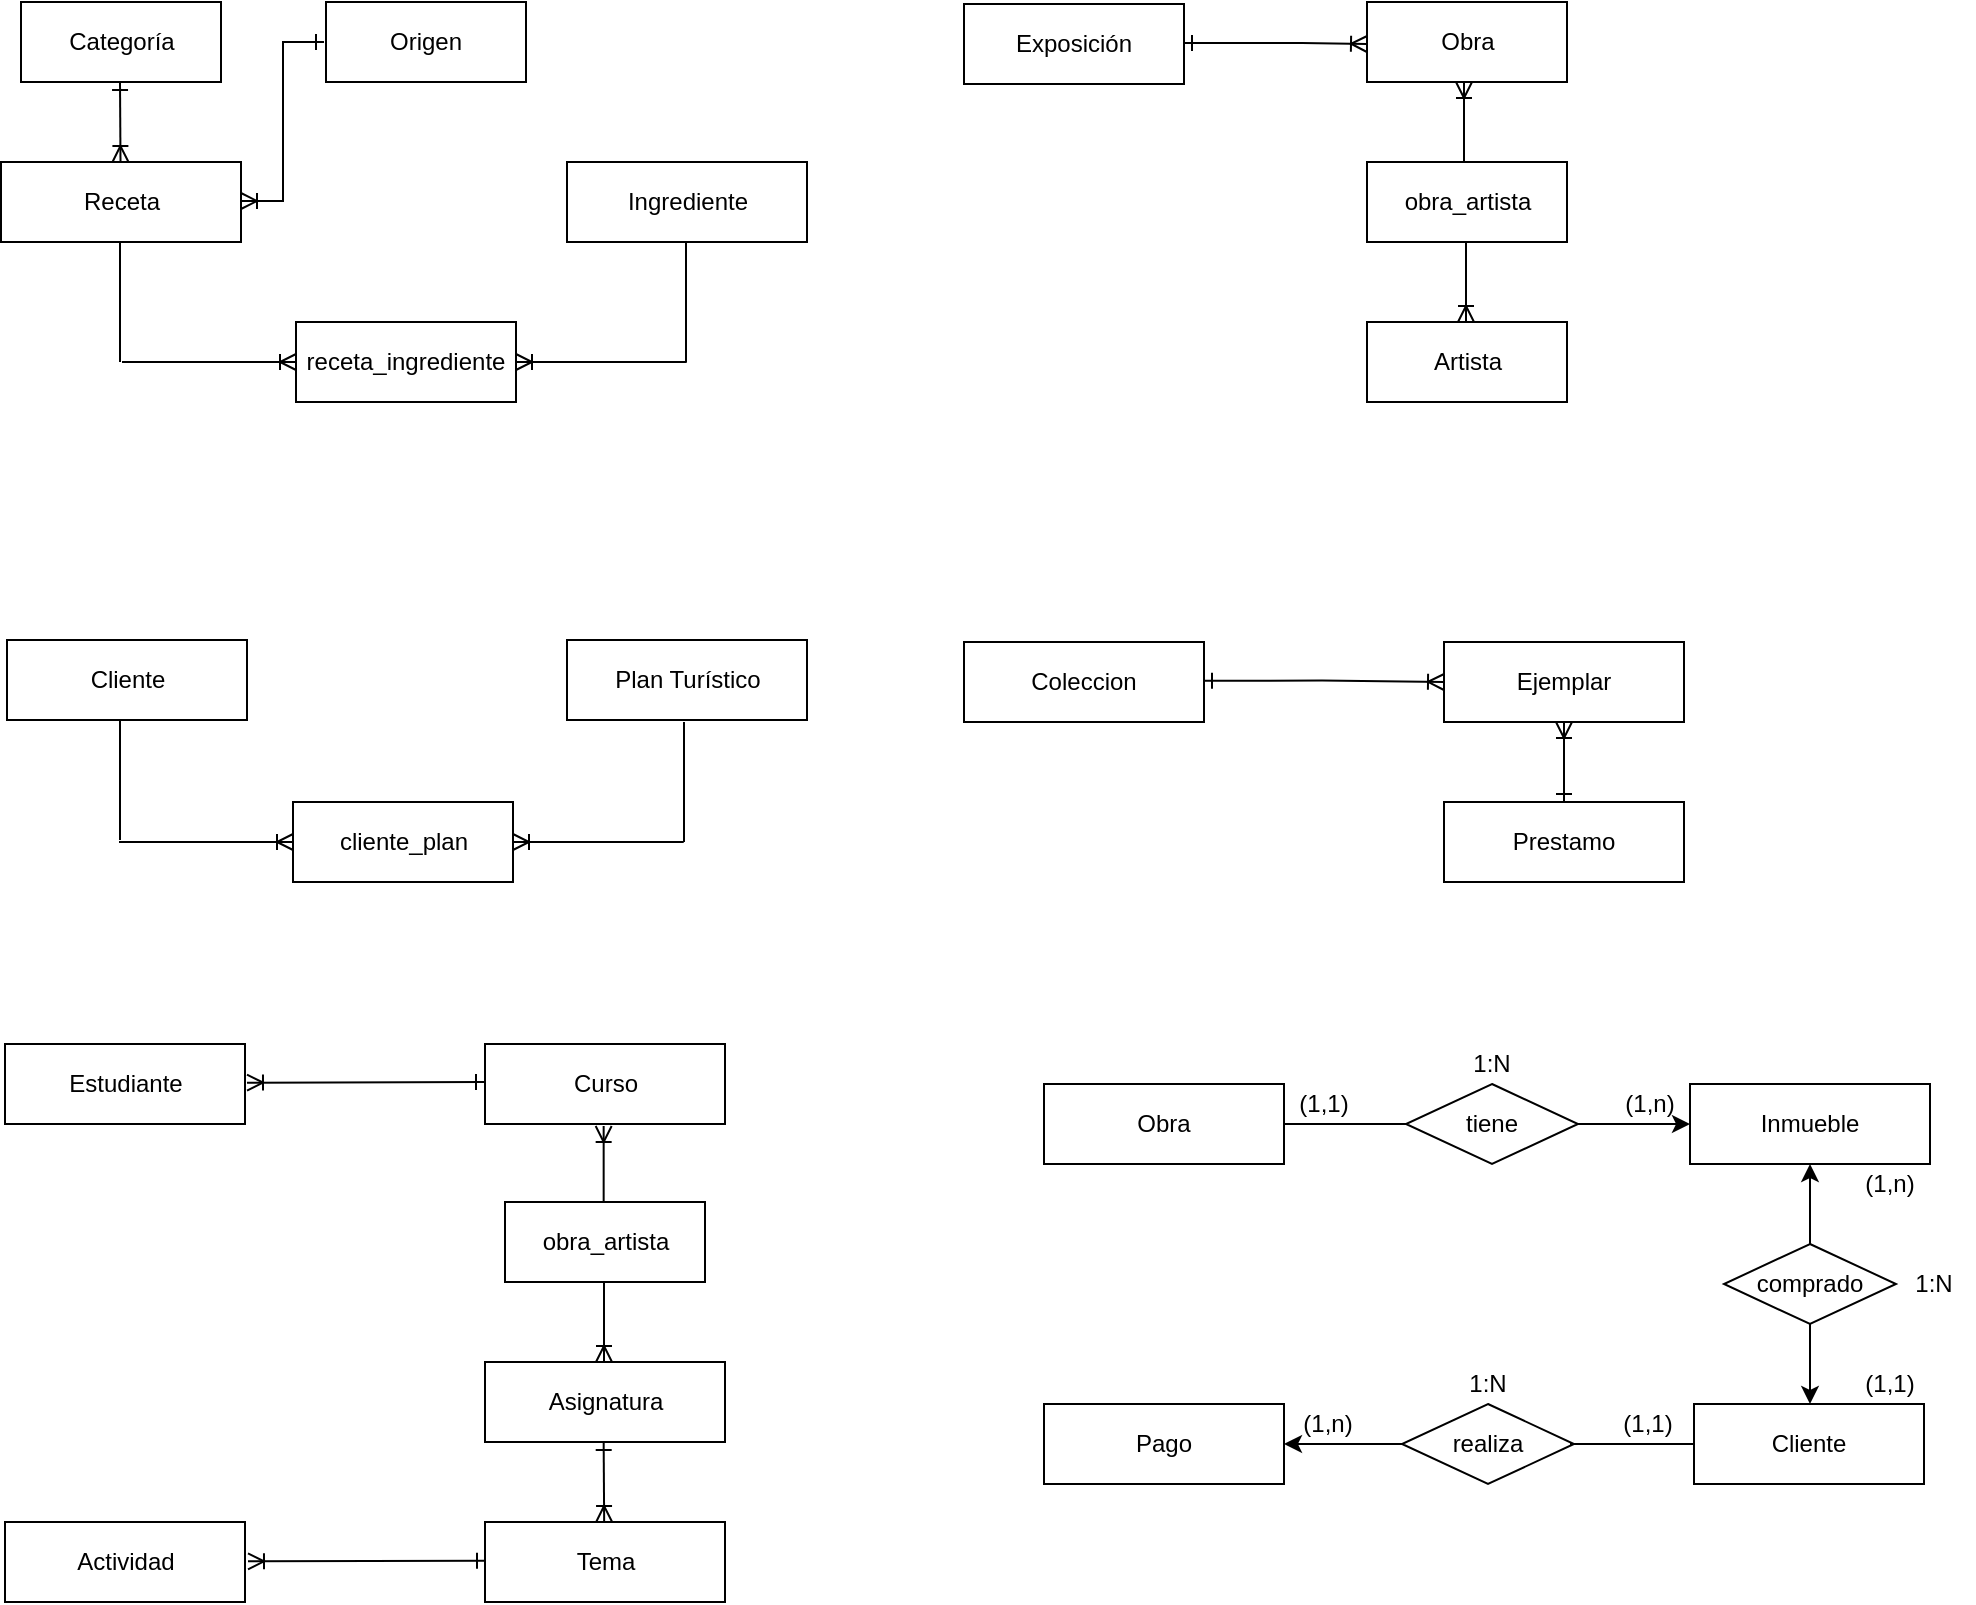 <mxfile version="13.8.8" type="device"><diagram id="QDwfMAaOv9YPa3tTVYXl" name="Page-1"><mxGraphModel dx="1106" dy="628" grid="1" gridSize="10" guides="1" tooltips="1" connect="1" arrows="1" fold="1" page="1" pageScale="1" pageWidth="1169" pageHeight="827" math="0" shadow="0"><root><mxCell id="0"/><mxCell id="1" parent="0"/><mxCell id="yz_Q7O2D47IsF6743ycP-1" value="Receta" style="rounded=0;whiteSpace=wrap;html=1;" parent="1" vertex="1"><mxGeometry x="38.5" y="120" width="120" height="40" as="geometry"/></mxCell><mxCell id="yz_Q7O2D47IsF6743ycP-2" value="Ingrediente" style="rounded=0;whiteSpace=wrap;html=1;" parent="1" vertex="1"><mxGeometry x="321.5" y="120" width="120" height="40" as="geometry"/></mxCell><mxCell id="zBXVDLr_ThhgMvT04NJx-2" value="Artista" style="rounded=0;whiteSpace=wrap;html=1;" parent="1" vertex="1"><mxGeometry x="721.5" y="200" width="100" height="40" as="geometry"/></mxCell><mxCell id="zBXVDLr_ThhgMvT04NJx-3" value="Obra" style="rounded=0;whiteSpace=wrap;html=1;" parent="1" vertex="1"><mxGeometry x="721.5" y="40" width="100" height="40" as="geometry"/></mxCell><mxCell id="zBXVDLr_ThhgMvT04NJx-4" value="Exposición" style="rounded=0;whiteSpace=wrap;html=1;" parent="1" vertex="1"><mxGeometry x="520" y="41" width="110" height="40" as="geometry"/></mxCell><mxCell id="zBXVDLr_ThhgMvT04NJx-43" value="Cliente" style="rounded=0;whiteSpace=wrap;html=1;" parent="1" vertex="1"><mxGeometry x="41.5" y="359" width="120" height="40" as="geometry"/></mxCell><mxCell id="zBXVDLr_ThhgMvT04NJx-44" value="Plan Turístico" style="rounded=0;whiteSpace=wrap;html=1;" parent="1" vertex="1"><mxGeometry x="321.5" y="359" width="120" height="40" as="geometry"/></mxCell><mxCell id="vBdCr_YBbjcOQfCqXYDW-14" value="Coleccion" style="rounded=0;whiteSpace=wrap;html=1;" vertex="1" parent="1"><mxGeometry x="520" y="360" width="120" height="40" as="geometry"/></mxCell><mxCell id="vBdCr_YBbjcOQfCqXYDW-15" value="Prestamo" style="rounded=0;whiteSpace=wrap;html=1;" vertex="1" parent="1"><mxGeometry x="760" y="440" width="120" height="40" as="geometry"/></mxCell><mxCell id="vBdCr_YBbjcOQfCqXYDW-18" value="Ejemplar" style="rounded=0;whiteSpace=wrap;html=1;" vertex="1" parent="1"><mxGeometry x="760" y="360" width="120" height="40" as="geometry"/></mxCell><mxCell id="vBdCr_YBbjcOQfCqXYDW-49" value="Estudiante" style="rounded=0;whiteSpace=wrap;html=1;fillColor=none;" vertex="1" parent="1"><mxGeometry x="40.5" y="561" width="120" height="40" as="geometry"/></mxCell><mxCell id="vBdCr_YBbjcOQfCqXYDW-50" value="Curso" style="rounded=0;whiteSpace=wrap;html=1;fillColor=none;" vertex="1" parent="1"><mxGeometry x="280.5" y="561" width="120" height="40" as="geometry"/></mxCell><mxCell id="vBdCr_YBbjcOQfCqXYDW-51" value="Asignatura" style="rounded=0;whiteSpace=wrap;html=1;fillColor=none;" vertex="1" parent="1"><mxGeometry x="280.5" y="720" width="120" height="40" as="geometry"/></mxCell><mxCell id="vBdCr_YBbjcOQfCqXYDW-52" value="Tema" style="rounded=0;whiteSpace=wrap;html=1;fillColor=none;" vertex="1" parent="1"><mxGeometry x="280.5" y="800" width="120" height="40" as="geometry"/></mxCell><mxCell id="vBdCr_YBbjcOQfCqXYDW-53" value="Actividad" style="rounded=0;whiteSpace=wrap;html=1;fillColor=none;" vertex="1" parent="1"><mxGeometry x="40.5" y="800" width="120" height="40" as="geometry"/></mxCell><mxCell id="vBdCr_YBbjcOQfCqXYDW-93" value="Obra" style="rounded=0;whiteSpace=wrap;html=1;fillColor=none;" vertex="1" parent="1"><mxGeometry x="560" y="581" width="120" height="40" as="geometry"/></mxCell><mxCell id="vBdCr_YBbjcOQfCqXYDW-94" value="Inmueble" style="rounded=0;whiteSpace=wrap;html=1;fillColor=none;" vertex="1" parent="1"><mxGeometry x="883" y="581" width="120" height="40" as="geometry"/></mxCell><mxCell id="vBdCr_YBbjcOQfCqXYDW-96" style="edgeStyle=orthogonalEdgeStyle;rounded=0;orthogonalLoop=1;jettySize=auto;html=1;" edge="1" parent="1" source="vBdCr_YBbjcOQfCqXYDW-95" target="vBdCr_YBbjcOQfCqXYDW-94"><mxGeometry relative="1" as="geometry"/></mxCell><mxCell id="vBdCr_YBbjcOQfCqXYDW-95" value="tiene" style="rhombus;whiteSpace=wrap;html=1;" vertex="1" parent="1"><mxGeometry x="741" y="581" width="86" height="40" as="geometry"/></mxCell><mxCell id="vBdCr_YBbjcOQfCqXYDW-97" value="(1,n)" style="text;html=1;strokeColor=none;fillColor=none;align=center;verticalAlign=middle;whiteSpace=wrap;rounded=0;" vertex="1" parent="1"><mxGeometry x="843" y="581" width="40" height="20" as="geometry"/></mxCell><mxCell id="vBdCr_YBbjcOQfCqXYDW-99" value="" style="endArrow=none;html=1;exitX=1;exitY=0.5;exitDx=0;exitDy=0;exitPerimeter=0;" edge="1" parent="1" source="vBdCr_YBbjcOQfCqXYDW-93"><mxGeometry width="50" height="50" relative="1" as="geometry"><mxPoint x="692" y="601" as="sourcePoint"/><mxPoint x="742" y="601" as="targetPoint"/></mxGeometry></mxCell><mxCell id="vBdCr_YBbjcOQfCqXYDW-100" value="(1,1)" style="text;html=1;strokeColor=none;fillColor=none;align=center;verticalAlign=middle;whiteSpace=wrap;rounded=0;" vertex="1" parent="1"><mxGeometry x="680" y="581" width="40" height="20" as="geometry"/></mxCell><mxCell id="vBdCr_YBbjcOQfCqXYDW-101" value="1:N" style="text;html=1;strokeColor=none;fillColor=none;align=center;verticalAlign=middle;whiteSpace=wrap;rounded=0;" vertex="1" parent="1"><mxGeometry x="764" y="561" width="40" height="20" as="geometry"/></mxCell><mxCell id="vBdCr_YBbjcOQfCqXYDW-102" value="Cliente" style="rounded=0;whiteSpace=wrap;html=1;fillColor=none;" vertex="1" parent="1"><mxGeometry x="885" y="741" width="115" height="40" as="geometry"/></mxCell><mxCell id="vBdCr_YBbjcOQfCqXYDW-103" style="edgeStyle=orthogonalEdgeStyle;rounded=0;orthogonalLoop=1;jettySize=auto;html=1;" edge="1" parent="1" source="vBdCr_YBbjcOQfCqXYDW-104"><mxGeometry relative="1" as="geometry"><mxPoint x="943" y="741" as="targetPoint"/></mxGeometry></mxCell><mxCell id="vBdCr_YBbjcOQfCqXYDW-106" style="edgeStyle=orthogonalEdgeStyle;rounded=0;orthogonalLoop=1;jettySize=auto;html=1;entryX=0.5;entryY=1;entryDx=0;entryDy=0;" edge="1" parent="1" source="vBdCr_YBbjcOQfCqXYDW-104" target="vBdCr_YBbjcOQfCqXYDW-94"><mxGeometry relative="1" as="geometry"/></mxCell><mxCell id="vBdCr_YBbjcOQfCqXYDW-104" value="comprado" style="rhombus;whiteSpace=wrap;html=1;" vertex="1" parent="1"><mxGeometry x="900" y="661" width="86" height="40" as="geometry"/></mxCell><mxCell id="vBdCr_YBbjcOQfCqXYDW-105" value="(1,1)" style="text;html=1;strokeColor=none;fillColor=none;align=center;verticalAlign=middle;whiteSpace=wrap;rounded=0;" vertex="1" parent="1"><mxGeometry x="963" y="721" width="40" height="20" as="geometry"/></mxCell><mxCell id="vBdCr_YBbjcOQfCqXYDW-107" value="(1,n)" style="text;html=1;strokeColor=none;fillColor=none;align=center;verticalAlign=middle;whiteSpace=wrap;rounded=0;" vertex="1" parent="1"><mxGeometry x="963" y="621" width="40" height="20" as="geometry"/></mxCell><mxCell id="vBdCr_YBbjcOQfCqXYDW-108" value="1:N" style="text;html=1;strokeColor=none;fillColor=none;align=center;verticalAlign=middle;whiteSpace=wrap;rounded=0;" vertex="1" parent="1"><mxGeometry x="985" y="671" width="40" height="20" as="geometry"/></mxCell><mxCell id="vBdCr_YBbjcOQfCqXYDW-111" style="edgeStyle=orthogonalEdgeStyle;rounded=0;orthogonalLoop=1;jettySize=auto;html=1;entryX=1;entryY=0.5;entryDx=0;entryDy=0;" edge="1" parent="1" source="vBdCr_YBbjcOQfCqXYDW-109" target="vBdCr_YBbjcOQfCqXYDW-110"><mxGeometry relative="1" as="geometry"/></mxCell><mxCell id="vBdCr_YBbjcOQfCqXYDW-109" value="realiza" style="rhombus;whiteSpace=wrap;html=1;" vertex="1" parent="1"><mxGeometry x="739" y="741" width="86" height="40" as="geometry"/></mxCell><mxCell id="vBdCr_YBbjcOQfCqXYDW-110" value="Pago" style="rounded=0;whiteSpace=wrap;html=1;fillColor=none;" vertex="1" parent="1"><mxGeometry x="560" y="741" width="120" height="40" as="geometry"/></mxCell><mxCell id="vBdCr_YBbjcOQfCqXYDW-112" value="(1,n)" style="text;html=1;strokeColor=none;fillColor=none;align=center;verticalAlign=middle;whiteSpace=wrap;rounded=0;" vertex="1" parent="1"><mxGeometry x="682" y="741" width="40" height="20" as="geometry"/></mxCell><mxCell id="vBdCr_YBbjcOQfCqXYDW-113" value="(1,1)" style="text;html=1;strokeColor=none;fillColor=none;align=center;verticalAlign=middle;whiteSpace=wrap;rounded=0;" vertex="1" parent="1"><mxGeometry x="842" y="741" width="40" height="20" as="geometry"/></mxCell><mxCell id="vBdCr_YBbjcOQfCqXYDW-114" value="" style="endArrow=none;html=1;" edge="1" parent="1"><mxGeometry width="50" height="50" relative="1" as="geometry"><mxPoint x="823" y="761" as="sourcePoint"/><mxPoint x="885" y="761" as="targetPoint"/></mxGeometry></mxCell><mxCell id="vBdCr_YBbjcOQfCqXYDW-115" value="1:N" style="text;html=1;strokeColor=none;fillColor=none;align=center;verticalAlign=middle;whiteSpace=wrap;rounded=0;" vertex="1" parent="1"><mxGeometry x="762" y="721" width="40" height="20" as="geometry"/></mxCell><mxCell id="vBdCr_YBbjcOQfCqXYDW-119" value="" style="edgeStyle=entityRelationEdgeStyle;fontSize=12;html=1;endArrow=ERoneToMany;entryX=0;entryY=0.5;entryDx=0;entryDy=0;" edge="1" parent="1" target="vBdCr_YBbjcOQfCqXYDW-120"><mxGeometry width="100" height="100" relative="1" as="geometry"><mxPoint x="99" y="220" as="sourcePoint"/><mxPoint x="185" y="219.5" as="targetPoint"/></mxGeometry></mxCell><mxCell id="vBdCr_YBbjcOQfCqXYDW-120" value="receta_ingrediente" style="whiteSpace=wrap;html=1;align=center;fillColor=none;" vertex="1" parent="1"><mxGeometry x="186" y="200" width="110" height="40" as="geometry"/></mxCell><mxCell id="vBdCr_YBbjcOQfCqXYDW-121" value="" style="endArrow=none;html=1;rounded=0;" edge="1" parent="1"><mxGeometry relative="1" as="geometry"><mxPoint x="98" y="160" as="sourcePoint"/><mxPoint x="98" y="220" as="targetPoint"/></mxGeometry></mxCell><mxCell id="vBdCr_YBbjcOQfCqXYDW-125" value="" style="endArrow=none;html=1;rounded=0;" edge="1" parent="1"><mxGeometry relative="1" as="geometry"><mxPoint x="381" y="160" as="sourcePoint"/><mxPoint x="381" y="220" as="targetPoint"/></mxGeometry></mxCell><mxCell id="vBdCr_YBbjcOQfCqXYDW-130" value="" style="edgeStyle=entityRelationEdgeStyle;fontSize=12;html=1;endArrow=ERoneToMany;entryX=1;entryY=0.5;entryDx=0;entryDy=0;" edge="1" parent="1" target="vBdCr_YBbjcOQfCqXYDW-120"><mxGeometry width="100" height="100" relative="1" as="geometry"><mxPoint x="356" y="220" as="sourcePoint"/><mxPoint x="508" y="180" as="targetPoint"/></mxGeometry></mxCell><mxCell id="vBdCr_YBbjcOQfCqXYDW-134" value="" style="edgeStyle=elbowEdgeStyle;fontSize=12;html=1;endArrow=ERone;endFill=0;startArrow=ERoneToMany;startFill=0;bendable=1;movable=1;cloneable=1;rounded=0;" edge="1" parent="1"><mxGeometry width="100" height="100" relative="1" as="geometry"><mxPoint x="158.5" y="139.5" as="sourcePoint"/><mxPoint x="200" y="60" as="targetPoint"/><Array as="points"/></mxGeometry></mxCell><mxCell id="vBdCr_YBbjcOQfCqXYDW-135" value="Origen" style="whiteSpace=wrap;html=1;align=center;fillColor=none;" vertex="1" parent="1"><mxGeometry x="201" y="40" width="100" height="40" as="geometry"/></mxCell><mxCell id="vBdCr_YBbjcOQfCqXYDW-136" value="" style="edgeStyle=elbowEdgeStyle;fontSize=12;html=1;endArrow=ERone;endFill=0;startArrow=ERoneToMany;startFill=0;bendable=1;movable=1;cloneable=1;rounded=0;" edge="1" parent="1"><mxGeometry width="100" height="100" relative="1" as="geometry"><mxPoint x="98.25" y="120" as="sourcePoint"/><mxPoint x="98" y="80" as="targetPoint"/><Array as="points"><mxPoint x="98" y="50"/></Array></mxGeometry></mxCell><mxCell id="vBdCr_YBbjcOQfCqXYDW-137" value="Categoría" style="whiteSpace=wrap;html=1;align=center;fillColor=none;" vertex="1" parent="1"><mxGeometry x="48.5" y="40" width="100" height="40" as="geometry"/></mxCell><mxCell id="vBdCr_YBbjcOQfCqXYDW-139" value="" style="edgeStyle=orthogonalEdgeStyle;fontSize=12;html=1;endArrow=ERoneToMany;startArrow=ERone;rounded=0;endFill=0;startFill=0;" edge="1" parent="1"><mxGeometry width="100" height="100" relative="1" as="geometry"><mxPoint x="630" y="60.5" as="sourcePoint"/><mxPoint x="721.5" y="61" as="targetPoint"/><Array as="points"><mxPoint x="689" y="60.5"/><mxPoint x="789" y="60.5"/></Array></mxGeometry></mxCell><mxCell id="vBdCr_YBbjcOQfCqXYDW-140" value="" style="edgeStyle=orthogonalEdgeStyle;fontSize=12;html=1;endArrow=ERoneToMany;" edge="1" parent="1"><mxGeometry width="100" height="100" relative="1" as="geometry"><mxPoint x="771" y="160" as="sourcePoint"/><mxPoint x="771" y="200" as="targetPoint"/></mxGeometry></mxCell><mxCell id="vBdCr_YBbjcOQfCqXYDW-141" value="obra_artista" style="whiteSpace=wrap;html=1;align=center;fillColor=none;" vertex="1" parent="1"><mxGeometry x="721.5" y="120" width="100" height="40" as="geometry"/></mxCell><mxCell id="vBdCr_YBbjcOQfCqXYDW-142" value="" style="edgeStyle=orthogonalEdgeStyle;fontSize=12;html=1;endArrow=none;endFill=0;startArrow=ERoneToMany;startFill=0;" edge="1" parent="1"><mxGeometry width="100" height="100" relative="1" as="geometry"><mxPoint x="770" y="80" as="sourcePoint"/><mxPoint x="770" y="120" as="targetPoint"/></mxGeometry></mxCell><mxCell id="vBdCr_YBbjcOQfCqXYDW-145" value="" style="edgeStyle=entityRelationEdgeStyle;fontSize=12;html=1;endArrow=ERoneToMany;entryX=0;entryY=0.5;entryDx=0;entryDy=0;" edge="1" parent="1" target="vBdCr_YBbjcOQfCqXYDW-146"><mxGeometry width="100" height="100" relative="1" as="geometry"><mxPoint x="97.5" y="460" as="sourcePoint"/><mxPoint x="183.5" y="459.5" as="targetPoint"/></mxGeometry></mxCell><mxCell id="vBdCr_YBbjcOQfCqXYDW-146" value="cliente_plan" style="whiteSpace=wrap;html=1;align=center;fillColor=none;" vertex="1" parent="1"><mxGeometry x="184.5" y="440" width="110" height="40" as="geometry"/></mxCell><mxCell id="vBdCr_YBbjcOQfCqXYDW-147" value="" style="edgeStyle=entityRelationEdgeStyle;fontSize=12;html=1;endArrow=ERoneToMany;entryX=1;entryY=0.5;entryDx=0;entryDy=0;" edge="1" parent="1" target="vBdCr_YBbjcOQfCqXYDW-146"><mxGeometry width="100" height="100" relative="1" as="geometry"><mxPoint x="354.5" y="460" as="sourcePoint"/><mxPoint x="506.5" y="420" as="targetPoint"/></mxGeometry></mxCell><mxCell id="vBdCr_YBbjcOQfCqXYDW-148" value="" style="endArrow=none;html=1;rounded=0;" edge="1" parent="1"><mxGeometry relative="1" as="geometry"><mxPoint x="380" y="400" as="sourcePoint"/><mxPoint x="380" y="460" as="targetPoint"/></mxGeometry></mxCell><mxCell id="vBdCr_YBbjcOQfCqXYDW-149" value="" style="endArrow=none;html=1;rounded=0;" edge="1" parent="1"><mxGeometry relative="1" as="geometry"><mxPoint x="98" y="399" as="sourcePoint"/><mxPoint x="98" y="459" as="targetPoint"/></mxGeometry></mxCell><mxCell id="vBdCr_YBbjcOQfCqXYDW-151" value="" style="edgeStyle=orthogonalEdgeStyle;fontSize=12;html=1;endArrow=ERoneToMany;startArrow=ERone;rounded=0;endFill=0;startFill=0;" edge="1" parent="1"><mxGeometry width="100" height="100" relative="1" as="geometry"><mxPoint x="640" y="379.33" as="sourcePoint"/><mxPoint x="760" y="380" as="targetPoint"/><Array as="points"><mxPoint x="699" y="379.33"/><mxPoint x="799" y="379.33"/></Array></mxGeometry></mxCell><mxCell id="vBdCr_YBbjcOQfCqXYDW-154" value="" style="endArrow=ERone;html=1;rounded=0;exitX=0.5;exitY=1;exitDx=0;exitDy=0;startArrow=ERoneToMany;startFill=0;endFill=0;" edge="1" parent="1" source="vBdCr_YBbjcOQfCqXYDW-18"><mxGeometry relative="1" as="geometry"><mxPoint x="821.5" y="400" as="sourcePoint"/><mxPoint x="820" y="440" as="targetPoint"/></mxGeometry></mxCell><mxCell id="vBdCr_YBbjcOQfCqXYDW-155" value="" style="endArrow=ERoneToMany;html=1;rounded=0;startArrow=ERone;startFill=0;endFill=0;" edge="1" parent="1"><mxGeometry relative="1" as="geometry"><mxPoint x="280" y="580" as="sourcePoint"/><mxPoint x="161.5" y="580.33" as="targetPoint"/></mxGeometry></mxCell><mxCell id="vBdCr_YBbjcOQfCqXYDW-159" value="" style="edgeStyle=orthogonalEdgeStyle;fontSize=12;html=1;endArrow=ERoneToMany;" edge="1" parent="1"><mxGeometry width="100" height="100" relative="1" as="geometry"><mxPoint x="340" y="680" as="sourcePoint"/><mxPoint x="340" y="720" as="targetPoint"/></mxGeometry></mxCell><mxCell id="vBdCr_YBbjcOQfCqXYDW-160" value="obra_artista" style="whiteSpace=wrap;html=1;align=center;fillColor=none;" vertex="1" parent="1"><mxGeometry x="290.5" y="640" width="100" height="40" as="geometry"/></mxCell><mxCell id="vBdCr_YBbjcOQfCqXYDW-163" value="" style="edgeStyle=orthogonalEdgeStyle;fontSize=12;html=1;endArrow=none;endFill=0;startArrow=ERoneToMany;startFill=0;" edge="1" parent="1"><mxGeometry width="100" height="100" relative="1" as="geometry"><mxPoint x="339.83" y="602" as="sourcePoint"/><mxPoint x="339.83" y="640" as="targetPoint"/></mxGeometry></mxCell><mxCell id="vBdCr_YBbjcOQfCqXYDW-164" value="" style="edgeStyle=elbowEdgeStyle;fontSize=12;html=1;endArrow=ERone;endFill=0;startArrow=ERoneToMany;startFill=0;bendable=1;movable=1;cloneable=1;rounded=0;" edge="1" parent="1"><mxGeometry width="100" height="100" relative="1" as="geometry"><mxPoint x="340.08" y="800" as="sourcePoint"/><mxPoint x="339.83" y="760" as="targetPoint"/><Array as="points"><mxPoint x="339.83" y="730"/></Array></mxGeometry></mxCell><mxCell id="vBdCr_YBbjcOQfCqXYDW-165" value="" style="endArrow=ERoneToMany;html=1;rounded=0;startArrow=ERone;startFill=0;endFill=0;" edge="1" parent="1"><mxGeometry relative="1" as="geometry"><mxPoint x="280.5" y="819.33" as="sourcePoint"/><mxPoint x="162" y="819.66" as="targetPoint"/></mxGeometry></mxCell></root></mxGraphModel></diagram></mxfile>